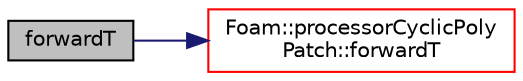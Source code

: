 digraph "forwardT"
{
  bgcolor="transparent";
  edge [fontname="Helvetica",fontsize="10",labelfontname="Helvetica",labelfontsize="10"];
  node [fontname="Helvetica",fontsize="10",shape=record];
  rankdir="LR";
  Node234 [label="forwardT",height=0.2,width=0.4,color="black", fillcolor="grey75", style="filled", fontcolor="black"];
  Node234 -> Node235 [color="midnightblue",fontsize="10",style="solid",fontname="Helvetica"];
  Node235 [label="Foam::processorCyclicPoly\lPatch::forwardT",height=0.2,width=0.4,color="red",URL="$a28613.html#ae135c648b81be5732b7634127e41608d",tooltip="Return face transformation tensor. "];
}

